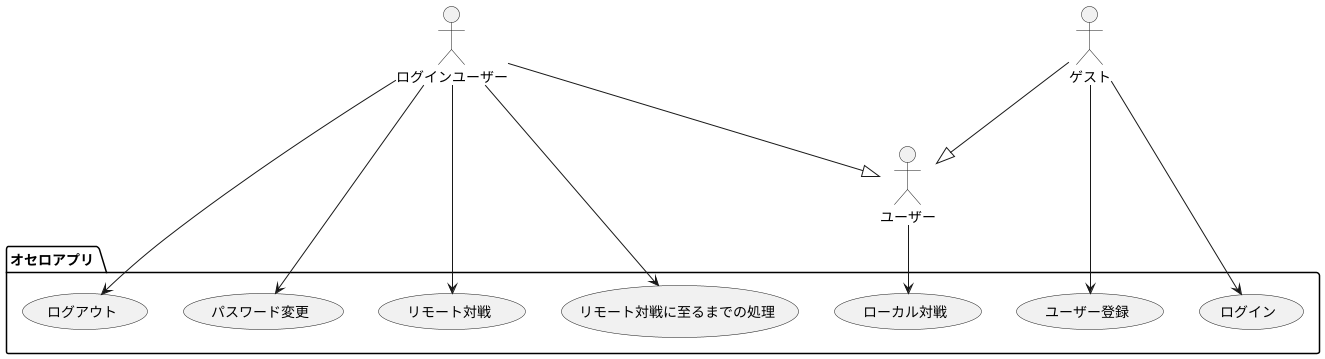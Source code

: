 @startuml usecase
skinparam defaultFontName "Noto Sans CJK JP"
actor ログインユーザー
actor ゲスト
actor ユーザー

ゲスト --|> ユーザー
ログインユーザー --|> ユーザー

package "オセロアプリ " {
ゲスト --> (ユーザー登録)
ゲスト --> (ログイン)
ログインユーザー --> (ログアウト)
ログインユーザー --> (パスワード変更)
ログインユーザー --> (リモート対戦)
ユーザー --> (ローカル対戦)
ログインユーザー --> (リモート対戦に至るまでの処理)
}
@enduml